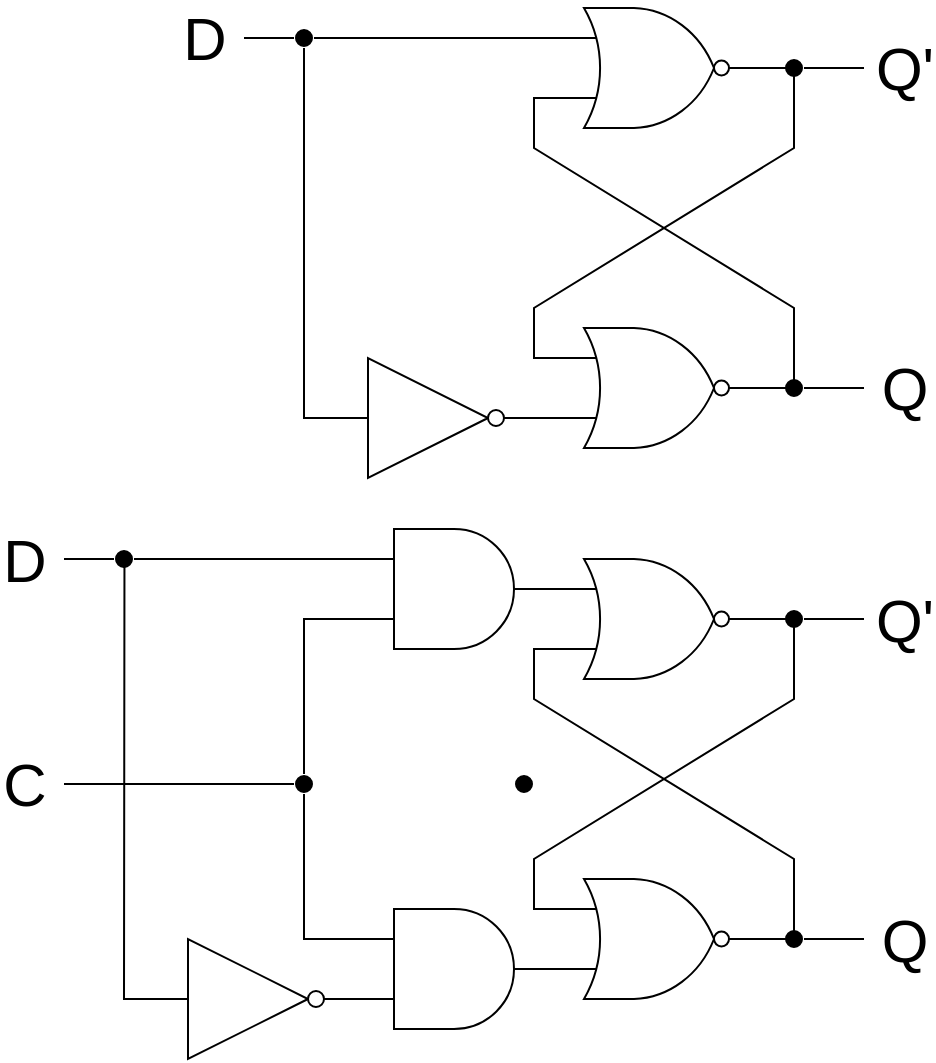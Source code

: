 <mxfile version="24.8.3">
  <diagram name="Seite-1" id="x7EvO0-NnfBfI0pbhKgf">
    <mxGraphModel dx="2415" dy="938" grid="1" gridSize="10" guides="1" tooltips="1" connect="1" arrows="1" fold="1" page="1" pageScale="1" pageWidth="827" pageHeight="1169" math="0" shadow="0">
      <root>
        <mxCell id="0" />
        <mxCell id="1" parent="0" />
        <mxCell id="XjdlP3FcIAPqqkkR8kKY-7" style="rounded=0;orthogonalLoop=1;jettySize=auto;html=1;entryX=0;entryY=0.25;entryDx=0;entryDy=0;entryPerimeter=0;endArrow=none;endFill=0;" edge="1" parent="1" source="XjdlP3FcIAPqqkkR8kKY-4" target="XjdlP3FcIAPqqkkR8kKY-5">
          <mxGeometry relative="1" as="geometry">
            <Array as="points">
              <mxPoint x="325" y="497" />
              <mxPoint x="325" y="537" />
              <mxPoint x="195" y="617" />
              <mxPoint x="195" y="642" />
            </Array>
          </mxGeometry>
        </mxCell>
        <mxCell id="XjdlP3FcIAPqqkkR8kKY-4" value="" style="verticalLabelPosition=bottom;shadow=0;dashed=0;align=center;html=1;verticalAlign=top;shape=mxgraph.electrical.logic_gates.logic_gate;operation=or;negating=1;negSize=0.15;fontStyle=1" vertex="1" parent="1">
          <mxGeometry x="205" y="467" width="100" height="60" as="geometry" />
        </mxCell>
        <mxCell id="XjdlP3FcIAPqqkkR8kKY-6" style="rounded=0;orthogonalLoop=1;jettySize=auto;html=1;entryX=0;entryY=0.75;entryDx=0;entryDy=0;entryPerimeter=0;exitX=1;exitY=0.5;exitDx=0;exitDy=0;exitPerimeter=0;endArrow=none;endFill=0;" edge="1" parent="1" source="XjdlP3FcIAPqqkkR8kKY-5" target="XjdlP3FcIAPqqkkR8kKY-4">
          <mxGeometry relative="1" as="geometry">
            <mxPoint x="165" y="527" as="targetPoint" />
            <Array as="points">
              <mxPoint x="325" y="657" />
              <mxPoint x="325" y="617" />
              <mxPoint x="195" y="537" />
              <mxPoint x="195" y="512" />
            </Array>
          </mxGeometry>
        </mxCell>
        <mxCell id="XjdlP3FcIAPqqkkR8kKY-5" value="" style="verticalLabelPosition=bottom;shadow=0;dashed=0;align=center;html=1;verticalAlign=top;shape=mxgraph.electrical.logic_gates.logic_gate;operation=or;negating=1;negSize=0.15;" vertex="1" parent="1">
          <mxGeometry x="205" y="627" width="100" height="60" as="geometry" />
        </mxCell>
        <mxCell id="XjdlP3FcIAPqqkkR8kKY-68" value="Q&#39;" style="edgeStyle=orthogonalEdgeStyle;rounded=0;orthogonalLoop=1;jettySize=auto;html=1;endArrow=none;endFill=0;fontSize=30;" edge="1" parent="1" source="XjdlP3FcIAPqqkkR8kKY-8">
          <mxGeometry x="1" y="-20" relative="1" as="geometry">
            <mxPoint x="360" y="497" as="targetPoint" />
            <mxPoint x="19" y="-20" as="offset" />
          </mxGeometry>
        </mxCell>
        <mxCell id="XjdlP3FcIAPqqkkR8kKY-8" value="" style="verticalLabelPosition=bottom;shadow=0;dashed=0;align=center;html=1;verticalAlign=top;shape=mxgraph.electrical.logic_gates.inverting_contact;fillColor=#000000;" vertex="1" parent="1">
          <mxGeometry x="320" y="492" width="10" height="10" as="geometry" />
        </mxCell>
        <mxCell id="XjdlP3FcIAPqqkkR8kKY-69" value="Q" style="edgeStyle=orthogonalEdgeStyle;rounded=0;orthogonalLoop=1;jettySize=auto;html=1;endArrow=none;endFill=0;fontSize=30;" edge="1" parent="1" source="XjdlP3FcIAPqqkkR8kKY-15">
          <mxGeometry x="1" y="-20" relative="1" as="geometry">
            <mxPoint x="360" y="657" as="targetPoint" />
            <mxPoint x="19" y="-20" as="offset" />
          </mxGeometry>
        </mxCell>
        <mxCell id="XjdlP3FcIAPqqkkR8kKY-15" value="" style="verticalLabelPosition=bottom;shadow=0;dashed=0;align=center;html=1;verticalAlign=top;shape=mxgraph.electrical.logic_gates.inverting_contact;fillColor=#000000;" vertex="1" parent="1">
          <mxGeometry x="320" y="652" width="10" height="10" as="geometry" />
        </mxCell>
        <mxCell id="XjdlP3FcIAPqqkkR8kKY-20" value="" style="verticalLabelPosition=bottom;shadow=0;dashed=0;align=center;html=1;verticalAlign=top;shape=mxgraph.electrical.logic_gates.inverter_2" vertex="1" parent="1">
          <mxGeometry x="95" y="642" width="100" height="60" as="geometry" />
        </mxCell>
        <mxCell id="XjdlP3FcIAPqqkkR8kKY-21" style="edgeStyle=orthogonalEdgeStyle;rounded=0;orthogonalLoop=1;jettySize=auto;html=1;exitX=1;exitY=0.5;exitDx=0;exitDy=0;exitPerimeter=0;entryX=0;entryY=0.75;entryDx=0;entryDy=0;entryPerimeter=0;endArrow=none;endFill=0;" edge="1" parent="1" source="XjdlP3FcIAPqqkkR8kKY-20" target="XjdlP3FcIAPqqkkR8kKY-5">
          <mxGeometry relative="1" as="geometry" />
        </mxCell>
        <mxCell id="XjdlP3FcIAPqqkkR8kKY-24" style="rounded=0;orthogonalLoop=1;jettySize=auto;html=1;entryX=0;entryY=0.5;entryDx=0;entryDy=0;entryPerimeter=0;endArrow=none;endFill=0;" edge="1" parent="1" source="XjdlP3FcIAPqqkkR8kKY-23" target="XjdlP3FcIAPqqkkR8kKY-20">
          <mxGeometry relative="1" as="geometry">
            <mxPoint x="80" y="667" as="targetPoint" />
            <Array as="points">
              <mxPoint x="80" y="672" />
            </Array>
          </mxGeometry>
        </mxCell>
        <mxCell id="XjdlP3FcIAPqqkkR8kKY-67" value="D" style="edgeStyle=orthogonalEdgeStyle;rounded=0;orthogonalLoop=1;jettySize=auto;html=1;endArrow=none;endFill=0;fontSize=30;" edge="1" parent="1" source="XjdlP3FcIAPqqkkR8kKY-23">
          <mxGeometry x="1" y="20" relative="1" as="geometry">
            <mxPoint x="50" y="482" as="targetPoint" />
            <mxPoint x="-18" y="-20" as="offset" />
          </mxGeometry>
        </mxCell>
        <mxCell id="XjdlP3FcIAPqqkkR8kKY-23" value="" style="verticalLabelPosition=bottom;shadow=0;dashed=0;align=center;html=1;verticalAlign=top;shape=mxgraph.electrical.logic_gates.inverting_contact;fillColor=#000000;" vertex="1" parent="1">
          <mxGeometry x="75" y="477" width="10" height="10" as="geometry" />
        </mxCell>
        <mxCell id="XjdlP3FcIAPqqkkR8kKY-25" style="edgeStyle=orthogonalEdgeStyle;rounded=0;orthogonalLoop=1;jettySize=auto;html=1;entryX=0;entryY=0.25;entryDx=0;entryDy=0;entryPerimeter=0;endArrow=none;endFill=0;" edge="1" parent="1" source="XjdlP3FcIAPqqkkR8kKY-23" target="XjdlP3FcIAPqqkkR8kKY-4">
          <mxGeometry relative="1" as="geometry" />
        </mxCell>
        <mxCell id="XjdlP3FcIAPqqkkR8kKY-42" style="rounded=0;orthogonalLoop=1;jettySize=auto;html=1;entryX=0;entryY=0.25;entryDx=0;entryDy=0;entryPerimeter=0;endArrow=none;endFill=0;" edge="1" parent="1" source="XjdlP3FcIAPqqkkR8kKY-43" target="XjdlP3FcIAPqqkkR8kKY-45">
          <mxGeometry relative="1" as="geometry">
            <Array as="points">
              <mxPoint x="325" y="772.5" />
              <mxPoint x="325" y="812.5" />
              <mxPoint x="195" y="892.5" />
              <mxPoint x="195" y="917.5" />
            </Array>
          </mxGeometry>
        </mxCell>
        <mxCell id="XjdlP3FcIAPqqkkR8kKY-43" value="" style="verticalLabelPosition=bottom;shadow=0;dashed=0;align=center;html=1;verticalAlign=top;shape=mxgraph.electrical.logic_gates.logic_gate;operation=or;negating=1;negSize=0.15;fontStyle=1" vertex="1" parent="1">
          <mxGeometry x="205" y="742.5" width="100" height="60" as="geometry" />
        </mxCell>
        <mxCell id="XjdlP3FcIAPqqkkR8kKY-44" style="rounded=0;orthogonalLoop=1;jettySize=auto;html=1;entryX=0;entryY=0.75;entryDx=0;entryDy=0;entryPerimeter=0;exitX=1;exitY=0.5;exitDx=0;exitDy=0;exitPerimeter=0;endArrow=none;endFill=0;" edge="1" parent="1" source="XjdlP3FcIAPqqkkR8kKY-45" target="XjdlP3FcIAPqqkkR8kKY-43">
          <mxGeometry relative="1" as="geometry">
            <mxPoint x="165" y="802.5" as="targetPoint" />
            <Array as="points">
              <mxPoint x="325" y="932.5" />
              <mxPoint x="325" y="892.5" />
              <mxPoint x="195" y="812.5" />
              <mxPoint x="195" y="787.5" />
            </Array>
          </mxGeometry>
        </mxCell>
        <mxCell id="XjdlP3FcIAPqqkkR8kKY-45" value="" style="verticalLabelPosition=bottom;shadow=0;dashed=0;align=center;html=1;verticalAlign=top;shape=mxgraph.electrical.logic_gates.logic_gate;operation=or;negating=1;negSize=0.15;" vertex="1" parent="1">
          <mxGeometry x="205" y="902.5" width="100" height="60" as="geometry" />
        </mxCell>
        <mxCell id="XjdlP3FcIAPqqkkR8kKY-65" value="Q&#39;" style="edgeStyle=orthogonalEdgeStyle;rounded=0;orthogonalLoop=1;jettySize=auto;html=1;endArrow=none;endFill=0;fontSize=30;" edge="1" parent="1" source="XjdlP3FcIAPqqkkR8kKY-47">
          <mxGeometry x="1" y="-20" relative="1" as="geometry">
            <mxPoint x="360" y="772.5" as="targetPoint" />
            <mxPoint x="19" y="-19" as="offset" />
          </mxGeometry>
        </mxCell>
        <mxCell id="XjdlP3FcIAPqqkkR8kKY-47" value="" style="verticalLabelPosition=bottom;shadow=0;dashed=0;align=center;html=1;verticalAlign=top;shape=mxgraph.electrical.logic_gates.inverting_contact;fillColor=#000000;" vertex="1" parent="1">
          <mxGeometry x="320" y="767.5" width="10" height="10" as="geometry" />
        </mxCell>
        <mxCell id="XjdlP3FcIAPqqkkR8kKY-66" value="Q" style="edgeStyle=orthogonalEdgeStyle;rounded=0;orthogonalLoop=1;jettySize=auto;html=1;endArrow=none;endFill=0;fontSize=30;" edge="1" parent="1" source="XjdlP3FcIAPqqkkR8kKY-49">
          <mxGeometry x="1" y="-20" relative="1" as="geometry">
            <mxPoint x="360" y="932.5" as="targetPoint" />
            <mxPoint x="19" y="-19" as="offset" />
          </mxGeometry>
        </mxCell>
        <mxCell id="XjdlP3FcIAPqqkkR8kKY-49" value="" style="verticalLabelPosition=bottom;shadow=0;dashed=0;align=center;html=1;verticalAlign=top;shape=mxgraph.electrical.logic_gates.inverting_contact;fillColor=#000000;" vertex="1" parent="1">
          <mxGeometry x="320" y="927.5" width="10" height="10" as="geometry" />
        </mxCell>
        <mxCell id="XjdlP3FcIAPqqkkR8kKY-50" value="" style="verticalLabelPosition=bottom;shadow=0;dashed=0;align=center;html=1;verticalAlign=top;shape=mxgraph.electrical.logic_gates.inverter_2" vertex="1" parent="1">
          <mxGeometry x="5" y="932.5" width="100" height="60" as="geometry" />
        </mxCell>
        <mxCell id="XjdlP3FcIAPqqkkR8kKY-52" style="rounded=0;orthogonalLoop=1;jettySize=auto;html=1;entryX=0;entryY=0.5;entryDx=0;entryDy=0;entryPerimeter=0;endArrow=none;endFill=0;edgeStyle=orthogonalEdgeStyle;exitX=0.523;exitY=0.854;exitDx=0;exitDy=0;exitPerimeter=0;" edge="1" parent="1" source="XjdlP3FcIAPqqkkR8kKY-53" target="XjdlP3FcIAPqqkkR8kKY-50">
          <mxGeometry relative="1" as="geometry">
            <mxPoint x="5" y="961.5" as="targetPoint" />
            <Array as="points">
              <mxPoint x="-10" y="747" />
              <mxPoint x="-10" y="963" />
            </Array>
            <mxPoint x="-0.227" y="746.5" as="sourcePoint" />
          </mxGeometry>
        </mxCell>
        <mxCell id="XjdlP3FcIAPqqkkR8kKY-64" value="D" style="edgeStyle=orthogonalEdgeStyle;rounded=0;orthogonalLoop=1;jettySize=auto;html=1;endArrow=none;endFill=0;fontSize=30;" edge="1" parent="1" source="XjdlP3FcIAPqqkkR8kKY-53">
          <mxGeometry x="1" y="20" relative="1" as="geometry">
            <mxPoint x="-40" y="742.5" as="targetPoint" />
            <mxPoint x="-18" y="-19" as="offset" />
          </mxGeometry>
        </mxCell>
        <mxCell id="XjdlP3FcIAPqqkkR8kKY-53" value="" style="verticalLabelPosition=bottom;shadow=0;dashed=0;align=center;html=1;verticalAlign=top;shape=mxgraph.electrical.logic_gates.inverting_contact;fillColor=#000000;" vertex="1" parent="1">
          <mxGeometry x="-15" y="737.5" width="10" height="10" as="geometry" />
        </mxCell>
        <mxCell id="XjdlP3FcIAPqqkkR8kKY-54" style="edgeStyle=orthogonalEdgeStyle;rounded=0;orthogonalLoop=1;jettySize=auto;html=1;endArrow=none;endFill=0;entryX=0;entryY=0.25;entryDx=0;entryDy=0;entryPerimeter=0;" edge="1" parent="1" source="XjdlP3FcIAPqqkkR8kKY-53" target="XjdlP3FcIAPqqkkR8kKY-56">
          <mxGeometry relative="1" as="geometry">
            <mxPoint x="105" y="738" as="targetPoint" />
          </mxGeometry>
        </mxCell>
        <mxCell id="XjdlP3FcIAPqqkkR8kKY-56" value="" style="verticalLabelPosition=bottom;shadow=0;dashed=0;align=center;html=1;verticalAlign=top;shape=mxgraph.electrical.logic_gates.logic_gate;operation=and;" vertex="1" parent="1">
          <mxGeometry x="105" y="727.5" width="100" height="60" as="geometry" />
        </mxCell>
        <mxCell id="XjdlP3FcIAPqqkkR8kKY-57" value="" style="verticalLabelPosition=bottom;shadow=0;dashed=0;align=center;html=1;verticalAlign=top;shape=mxgraph.electrical.logic_gates.logic_gate;operation=and;" vertex="1" parent="1">
          <mxGeometry x="105" y="917.5" width="100" height="60" as="geometry" />
        </mxCell>
        <mxCell id="XjdlP3FcIAPqqkkR8kKY-58" value="" style="verticalLabelPosition=bottom;shadow=0;dashed=0;align=center;html=1;verticalAlign=top;shape=mxgraph.electrical.logic_gates.inverting_contact;fillColor=#000000;" vertex="1" parent="1">
          <mxGeometry x="185" y="850" width="10" height="10" as="geometry" />
        </mxCell>
        <mxCell id="XjdlP3FcIAPqqkkR8kKY-63" value="C" style="edgeStyle=orthogonalEdgeStyle;rounded=0;orthogonalLoop=1;jettySize=auto;html=1;endArrow=none;endFill=0;fontSize=30;" edge="1" parent="1" source="XjdlP3FcIAPqqkkR8kKY-59">
          <mxGeometry x="1" y="20" relative="1" as="geometry">
            <mxPoint x="-40" y="855" as="targetPoint" />
            <mxPoint x="-20" y="-20" as="offset" />
          </mxGeometry>
        </mxCell>
        <mxCell id="XjdlP3FcIAPqqkkR8kKY-59" value="" style="verticalLabelPosition=bottom;shadow=0;dashed=0;align=center;html=1;verticalAlign=top;shape=mxgraph.electrical.logic_gates.inverting_contact;fillColor=#000000;" vertex="1" parent="1">
          <mxGeometry x="75" y="850" width="10" height="10" as="geometry" />
        </mxCell>
        <mxCell id="XjdlP3FcIAPqqkkR8kKY-61" style="edgeStyle=orthogonalEdgeStyle;rounded=0;orthogonalLoop=1;jettySize=auto;html=1;entryX=0;entryY=0.75;entryDx=0;entryDy=0;entryPerimeter=0;endArrow=none;endFill=0;" edge="1" parent="1" source="XjdlP3FcIAPqqkkR8kKY-59" target="XjdlP3FcIAPqqkkR8kKY-56">
          <mxGeometry relative="1" as="geometry">
            <Array as="points">
              <mxPoint x="80" y="772" />
            </Array>
          </mxGeometry>
        </mxCell>
        <mxCell id="XjdlP3FcIAPqqkkR8kKY-62" style="edgeStyle=orthogonalEdgeStyle;rounded=0;orthogonalLoop=1;jettySize=auto;html=1;entryX=0;entryY=0.25;entryDx=0;entryDy=0;entryPerimeter=0;endArrow=none;endFill=0;" edge="1" parent="1" source="XjdlP3FcIAPqqkkR8kKY-59" target="XjdlP3FcIAPqqkkR8kKY-57">
          <mxGeometry relative="1" as="geometry">
            <Array as="points">
              <mxPoint x="80" y="932" />
            </Array>
          </mxGeometry>
        </mxCell>
      </root>
    </mxGraphModel>
  </diagram>
</mxfile>
